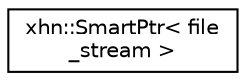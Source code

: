 digraph "Graphical Class Hierarchy"
{
  edge [fontname="Helvetica",fontsize="10",labelfontname="Helvetica",labelfontsize="10"];
  node [fontname="Helvetica",fontsize="10",shape=record];
  rankdir="LR";
  Node1 [label="xhn::SmartPtr\< file\l_stream \>",height=0.2,width=0.4,color="black", fillcolor="white", style="filled",URL="$classxhn_1_1_smart_ptr.html"];
}
